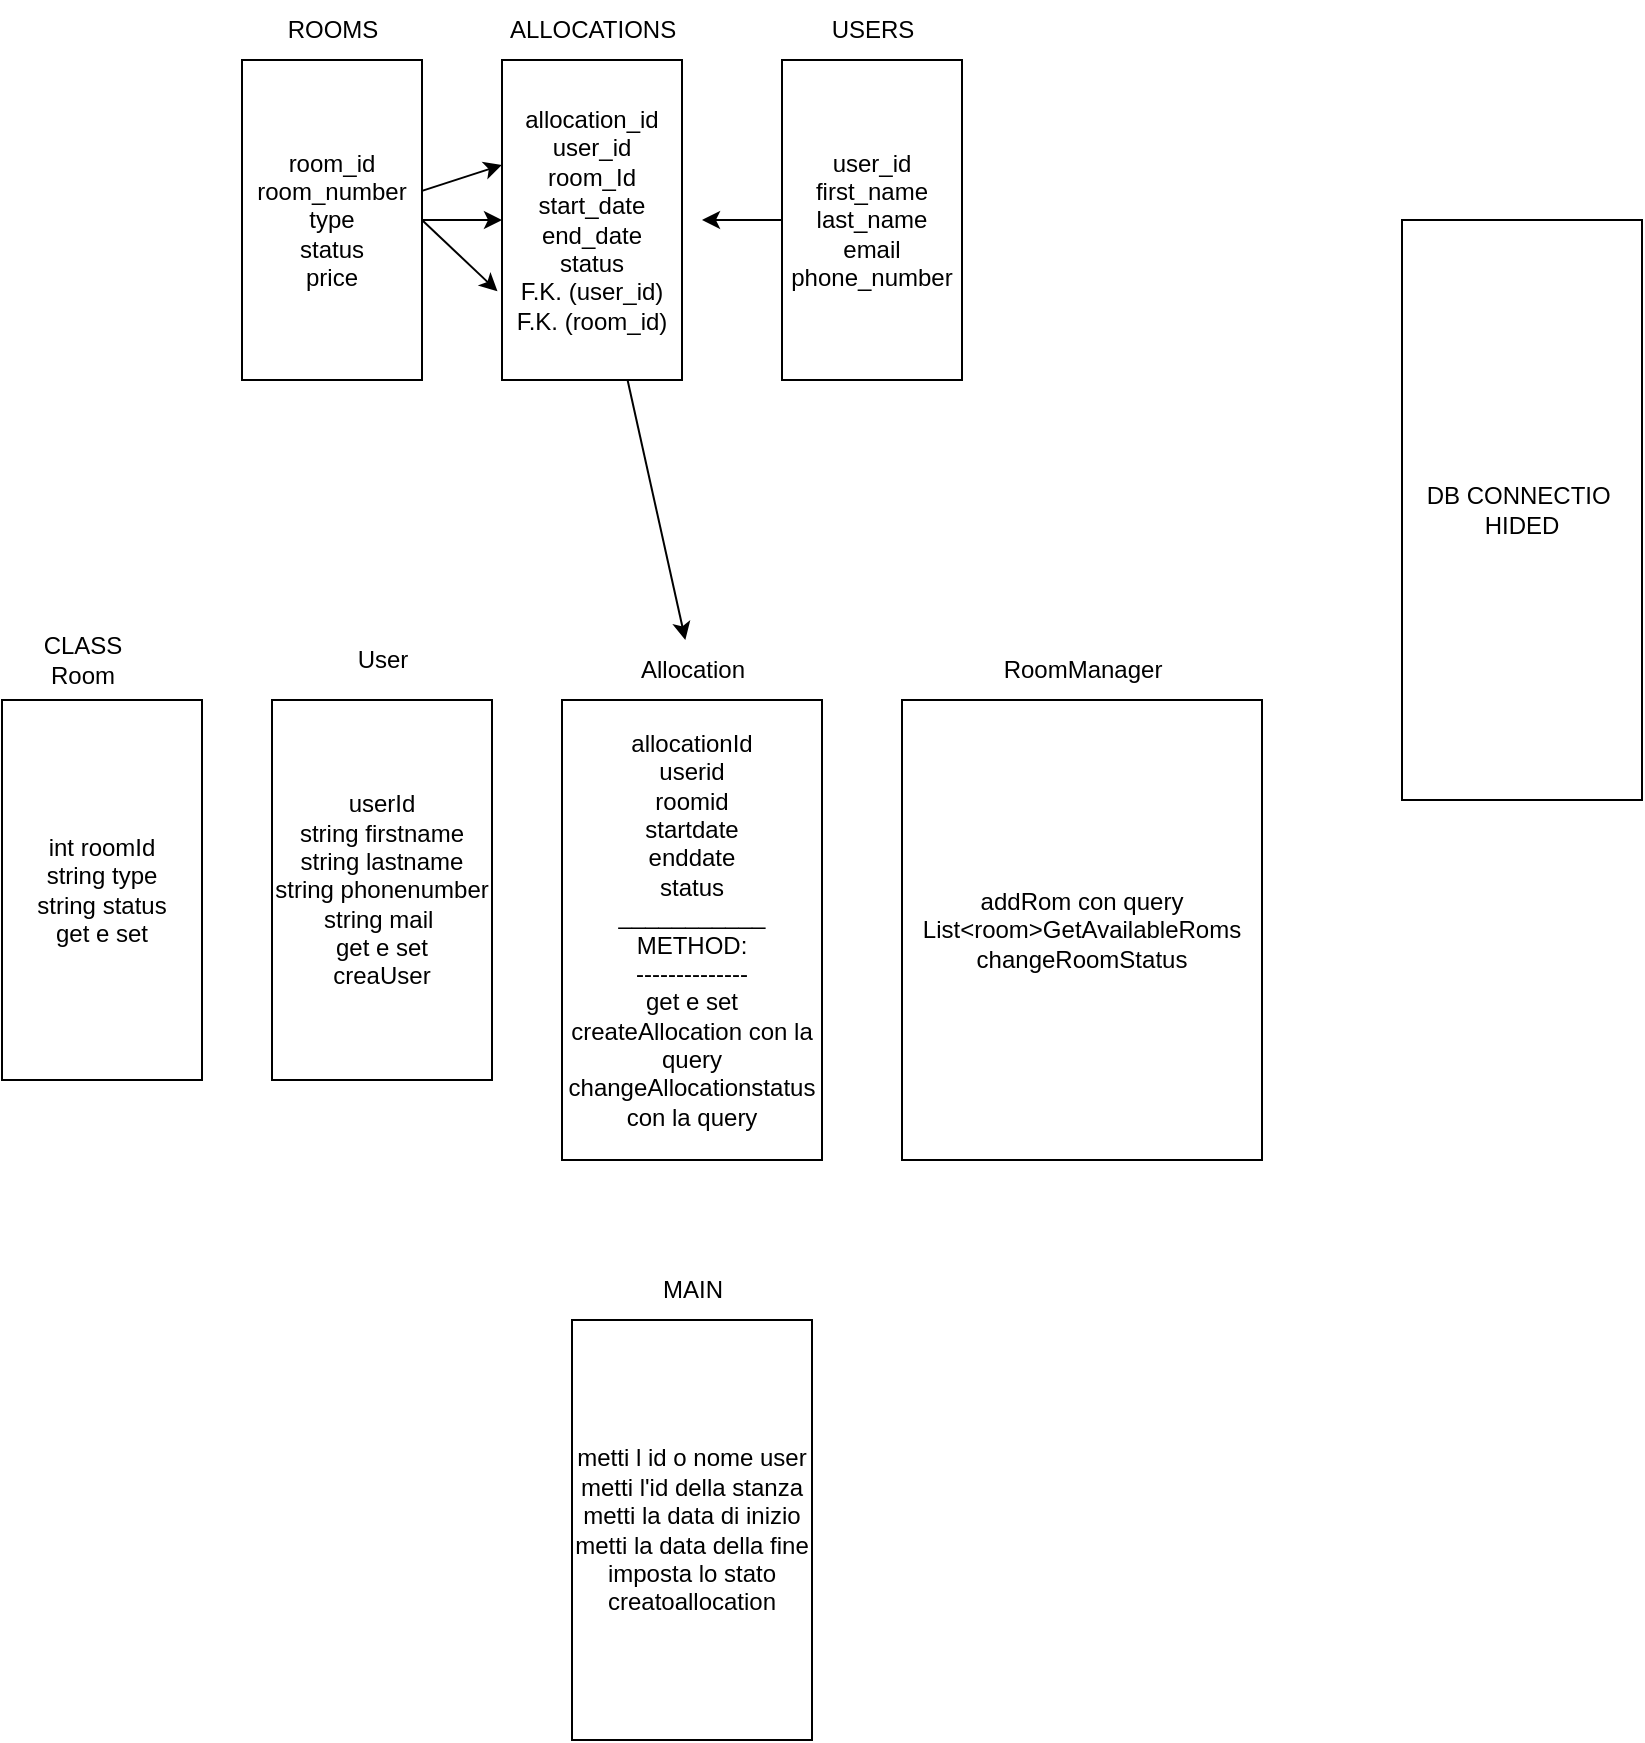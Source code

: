 <mxfile>
    <diagram id="GZRJc5gqAGpSBLRZ-ThO" name="Page-1">
        <mxGraphModel dx="508" dy="626" grid="1" gridSize="10" guides="1" tooltips="1" connect="1" arrows="1" fold="1" page="1" pageScale="1" pageWidth="850" pageHeight="1100" math="0" shadow="0">
            <root>
                <mxCell id="0"/>
                <mxCell id="1" parent="0"/>
                <mxCell id="15" style="edgeStyle=none;html=1;entryX=0;entryY=0.5;entryDx=0;entryDy=0;" parent="1" source="4" target="6" edge="1">
                    <mxGeometry relative="1" as="geometry">
                        <mxPoint x="330" y="250" as="targetPoint"/>
                    </mxGeometry>
                </mxCell>
                <mxCell id="20" style="edgeStyle=none;html=1;entryX=0;entryY=0.328;entryDx=0;entryDy=0;entryPerimeter=0;" parent="1" source="4" target="6" edge="1">
                    <mxGeometry relative="1" as="geometry">
                        <mxPoint x="337" y="224" as="targetPoint"/>
                    </mxGeometry>
                </mxCell>
                <mxCell id="21" style="edgeStyle=none;html=1;exitX=1;exitY=0.5;exitDx=0;exitDy=0;entryX=-0.025;entryY=0.723;entryDx=0;entryDy=0;entryPerimeter=0;" parent="1" source="4" target="6" edge="1">
                    <mxGeometry relative="1" as="geometry"/>
                </mxCell>
                <mxCell id="4" value="room_id&lt;br&gt;room_number&lt;br&gt;type&lt;br&gt;status&lt;br&gt;price" style="rounded=0;whiteSpace=wrap;html=1;" parent="1" vertex="1">
                    <mxGeometry x="210" y="170" width="90" height="160" as="geometry"/>
                </mxCell>
                <mxCell id="16" style="edgeStyle=none;html=1;" parent="1" source="5" edge="1">
                    <mxGeometry relative="1" as="geometry">
                        <mxPoint x="440" y="250" as="targetPoint"/>
                        <Array as="points">
                            <mxPoint x="440" y="250"/>
                        </Array>
                    </mxGeometry>
                </mxCell>
                <mxCell id="5" value="user_id&lt;br&gt;first_name&lt;br&gt;last_name&lt;br&gt;email&lt;br&gt;phone_number&lt;br&gt;" style="rounded=0;whiteSpace=wrap;html=1;" parent="1" vertex="1">
                    <mxGeometry x="480" y="170" width="90" height="160" as="geometry"/>
                </mxCell>
                <mxCell id="62" style="edgeStyle=none;html=1;" parent="1" source="6" target="49" edge="1">
                    <mxGeometry relative="1" as="geometry"/>
                </mxCell>
                <mxCell id="6" value="allocation_id&lt;br&gt;user_id&lt;br&gt;room_Id&lt;br&gt;start_date&lt;br&gt;end_date&lt;br&gt;status&lt;br&gt;F.K. (user_id)&lt;br&gt;F.K. (room_id)" style="rounded=0;whiteSpace=wrap;html=1;" parent="1" vertex="1">
                    <mxGeometry x="340" y="170" width="90" height="160" as="geometry"/>
                </mxCell>
                <mxCell id="9" value="ROOMS" style="text;html=1;align=center;verticalAlign=middle;resizable=0;points=[];autosize=1;strokeColor=none;fillColor=none;" parent="1" vertex="1">
                    <mxGeometry x="220" y="140" width="70" height="30" as="geometry"/>
                </mxCell>
                <mxCell id="11" value="USERS" style="text;html=1;align=center;verticalAlign=middle;resizable=0;points=[];autosize=1;strokeColor=none;fillColor=none;" parent="1" vertex="1">
                    <mxGeometry x="495" y="140" width="60" height="30" as="geometry"/>
                </mxCell>
                <mxCell id="12" value="ALLOCATIONS" style="text;html=1;align=center;verticalAlign=middle;resizable=0;points=[];autosize=1;strokeColor=none;fillColor=none;" parent="1" vertex="1">
                    <mxGeometry x="330" y="140" width="110" height="30" as="geometry"/>
                </mxCell>
                <mxCell id="26" value="int roomId&lt;br&gt;string type&lt;br&gt;string status&lt;br&gt;get e set&lt;br&gt;" style="rounded=0;whiteSpace=wrap;html=1;" parent="1" vertex="1">
                    <mxGeometry x="90" y="490" width="100" height="190" as="geometry"/>
                </mxCell>
                <mxCell id="27" value="CLASS&lt;br&gt;Room" style="text;html=1;align=center;verticalAlign=middle;resizable=0;points=[];autosize=1;strokeColor=none;fillColor=none;" parent="1" vertex="1">
                    <mxGeometry x="100" y="450" width="60" height="40" as="geometry"/>
                </mxCell>
                <mxCell id="48" value="allocationId&lt;br&gt;userid&lt;br&gt;roomid&lt;br&gt;startdate&lt;br&gt;enddate&lt;br&gt;status&lt;br&gt;___________&lt;br&gt;METHOD:&lt;br&gt;--------------&lt;br&gt;get e set&lt;br&gt;createAllocation con la query&lt;br&gt;changeAllocationstatus con la query" style="rounded=0;whiteSpace=wrap;html=1;" parent="1" vertex="1">
                    <mxGeometry x="370" y="490" width="130" height="230" as="geometry"/>
                </mxCell>
                <mxCell id="49" value="Allocation" style="text;html=1;align=center;verticalAlign=middle;resizable=0;points=[];autosize=1;strokeColor=none;fillColor=none;" parent="1" vertex="1">
                    <mxGeometry x="395" y="460" width="80" height="30" as="geometry"/>
                </mxCell>
                <mxCell id="53" value="metti l id o nome user&lt;br&gt;metti l'id della stanza&lt;br&gt;metti la data di inizio&lt;br&gt;metti la data della fine&lt;br&gt;imposta lo stato&lt;br&gt;creatoallocation" style="rounded=0;whiteSpace=wrap;html=1;" parent="1" vertex="1">
                    <mxGeometry x="375" y="800" width="120" height="210" as="geometry"/>
                </mxCell>
                <mxCell id="54" value="MAIN&lt;br&gt;" style="text;html=1;align=center;verticalAlign=middle;resizable=0;points=[];autosize=1;strokeColor=none;fillColor=none;" parent="1" vertex="1">
                    <mxGeometry x="410" y="770" width="50" height="30" as="geometry"/>
                </mxCell>
                <mxCell id="57" value="DB CONNECTIO&amp;nbsp;&lt;br&gt;HIDED" style="rounded=0;whiteSpace=wrap;html=1;" parent="1" vertex="1">
                    <mxGeometry x="790" y="250" width="120" height="290" as="geometry"/>
                </mxCell>
                <mxCell id="58" value="userId&lt;br&gt;string firstname&lt;br&gt;string lastname&lt;br&gt;string phonenumber&lt;br&gt;string mail&amp;nbsp;&lt;br&gt;get e set&lt;br&gt;creaUser" style="rounded=0;whiteSpace=wrap;html=1;" parent="1" vertex="1">
                    <mxGeometry x="225" y="490" width="110" height="190" as="geometry"/>
                </mxCell>
                <mxCell id="59" value="User" style="text;html=1;align=center;verticalAlign=middle;resizable=0;points=[];autosize=1;strokeColor=none;fillColor=none;" parent="1" vertex="1">
                    <mxGeometry x="255" y="455" width="50" height="30" as="geometry"/>
                </mxCell>
                <mxCell id="60" value="addRom con query&lt;br&gt;List&amp;lt;room&amp;gt;GetAvailableRoms&lt;br&gt;changeRoomStatus" style="rounded=0;whiteSpace=wrap;html=1;" parent="1" vertex="1">
                    <mxGeometry x="540" y="490" width="180" height="230" as="geometry"/>
                </mxCell>
                <mxCell id="61" value="RoomManager" style="text;html=1;align=center;verticalAlign=middle;resizable=0;points=[];autosize=1;strokeColor=none;fillColor=none;" parent="1" vertex="1">
                    <mxGeometry x="580" y="460" width="100" height="30" as="geometry"/>
                </mxCell>
            </root>
        </mxGraphModel>
    </diagram>
</mxfile>